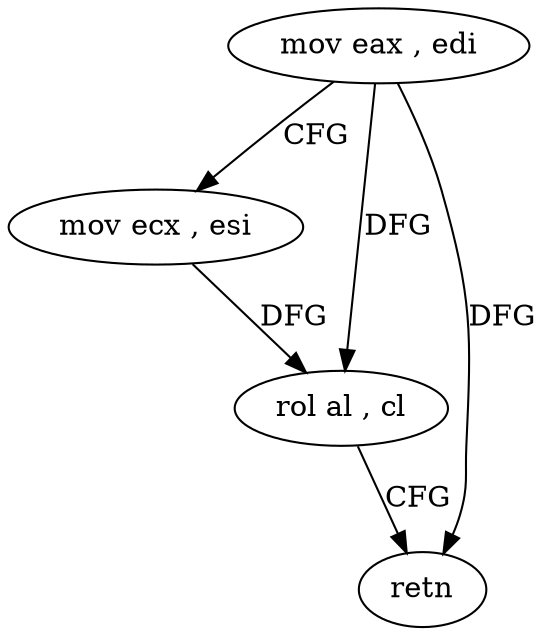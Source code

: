 digraph "func" {
"161926" [label = "mov eax , edi" ]
"161928" [label = "mov ecx , esi" ]
"161930" [label = "rol al , cl" ]
"161932" [label = "retn" ]
"161926" -> "161928" [ label = "CFG" ]
"161926" -> "161930" [ label = "DFG" ]
"161926" -> "161932" [ label = "DFG" ]
"161928" -> "161930" [ label = "DFG" ]
"161930" -> "161932" [ label = "CFG" ]
}
